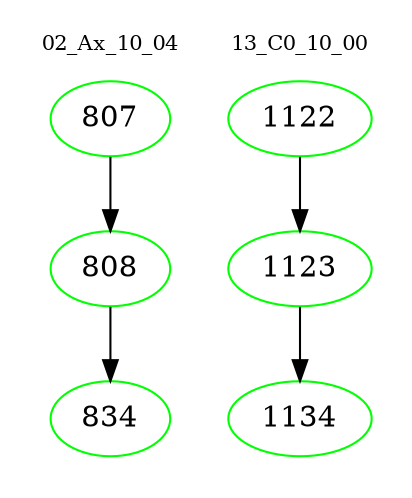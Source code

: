 digraph{
subgraph cluster_0 {
color = white
label = "02_Ax_10_04";
fontsize=10;
T0_807 [label="807", color="green"]
T0_807 -> T0_808 [color="black"]
T0_808 [label="808", color="green"]
T0_808 -> T0_834 [color="black"]
T0_834 [label="834", color="green"]
}
subgraph cluster_1 {
color = white
label = "13_C0_10_00";
fontsize=10;
T1_1122 [label="1122", color="green"]
T1_1122 -> T1_1123 [color="black"]
T1_1123 [label="1123", color="green"]
T1_1123 -> T1_1134 [color="black"]
T1_1134 [label="1134", color="green"]
}
}
